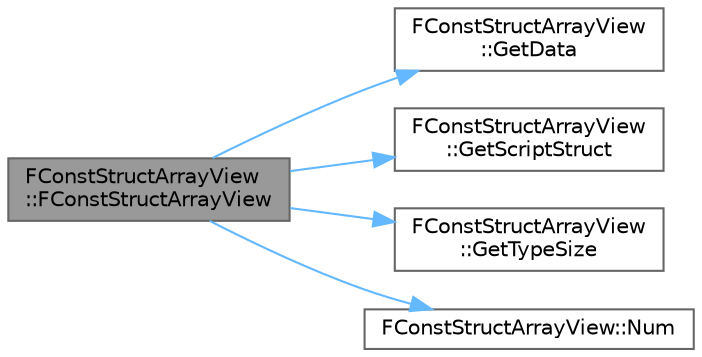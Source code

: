 digraph "FConstStructArrayView::FConstStructArrayView"
{
 // INTERACTIVE_SVG=YES
 // LATEX_PDF_SIZE
  bgcolor="transparent";
  edge [fontname=Helvetica,fontsize=10,labelfontname=Helvetica,labelfontsize=10];
  node [fontname=Helvetica,fontsize=10,shape=box,height=0.2,width=0.4];
  rankdir="LR";
  Node1 [id="Node000001",label="FConstStructArrayView\l::FConstStructArrayView",height=0.2,width=0.4,color="gray40", fillcolor="grey60", style="filled", fontcolor="black",tooltip=" "];
  Node1 -> Node2 [id="edge1_Node000001_Node000002",color="steelblue1",style="solid",tooltip=" "];
  Node2 [id="Node000002",label="FConstStructArrayView\l::GetData",height=0.2,width=0.4,color="grey40", fillcolor="white", style="filled",URL="$d5/d8f/structFConstStructArrayView.html#a23b72091f4e4b6fe27b8f2ae7daefa60",tooltip="Helper function for returning a pointer to the first array entry."];
  Node1 -> Node3 [id="edge2_Node000001_Node000003",color="steelblue1",style="solid",tooltip=" "];
  Node3 [id="Node000003",label="FConstStructArrayView\l::GetScriptStruct",height=0.2,width=0.4,color="grey40", fillcolor="white", style="filled",URL="$d5/d8f/structFConstStructArrayView.html#a94a9dafe40f037ebde6a114675f61863",tooltip="Returns struct type."];
  Node1 -> Node4 [id="edge3_Node000001_Node000004",color="steelblue1",style="solid",tooltip=" "];
  Node4 [id="Node000004",label="FConstStructArrayView\l::GetTypeSize",height=0.2,width=0.4,color="grey40", fillcolor="white", style="filled",URL="$d5/d8f/structFConstStructArrayView.html#a001ec34bda6cd1ab69cc35b3469192c5",tooltip="Helper function returning the size of the inner type."];
  Node1 -> Node5 [id="edge4_Node000001_Node000005",color="steelblue1",style="solid",tooltip=" "];
  Node5 [id="Node000005",label="FConstStructArrayView::Num",height=0.2,width=0.4,color="grey40", fillcolor="white", style="filled",URL="$d5/d8f/structFConstStructArrayView.html#a022288ce2634adc670198b1a788ce0e0",tooltip="Returns number of elements in array."];
}
